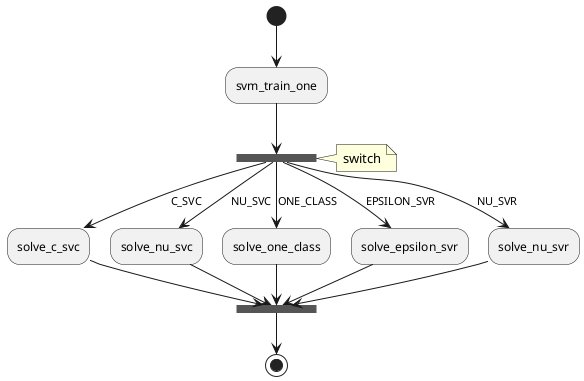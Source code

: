 @@startuml svm_train_one
(*) --> svm_train_one
--> ===SVM_TYPE=== 
note right: switch
--> [C_SVC] solve_c_svc
--> ===END_OF_SWITCH==
===SVM_TYPE=== --> [NU_SVC] solve_nu_svc
--> ===END_OF_SWITCH==
===SVM_TYPE=== --> [ONE_CLASS] solve_one_class
--> ===END_OF_SWITCH==
===SVM_TYPE=== --> [EPSILON_SVR] solve_epsilon_svr
--> ===END_OF_SWITCH==
===SVM_TYPE=== --> [NU_SVR] solve_nu_svr
--> ===END_OF_SWITCH==

--> (*)
@@enduml